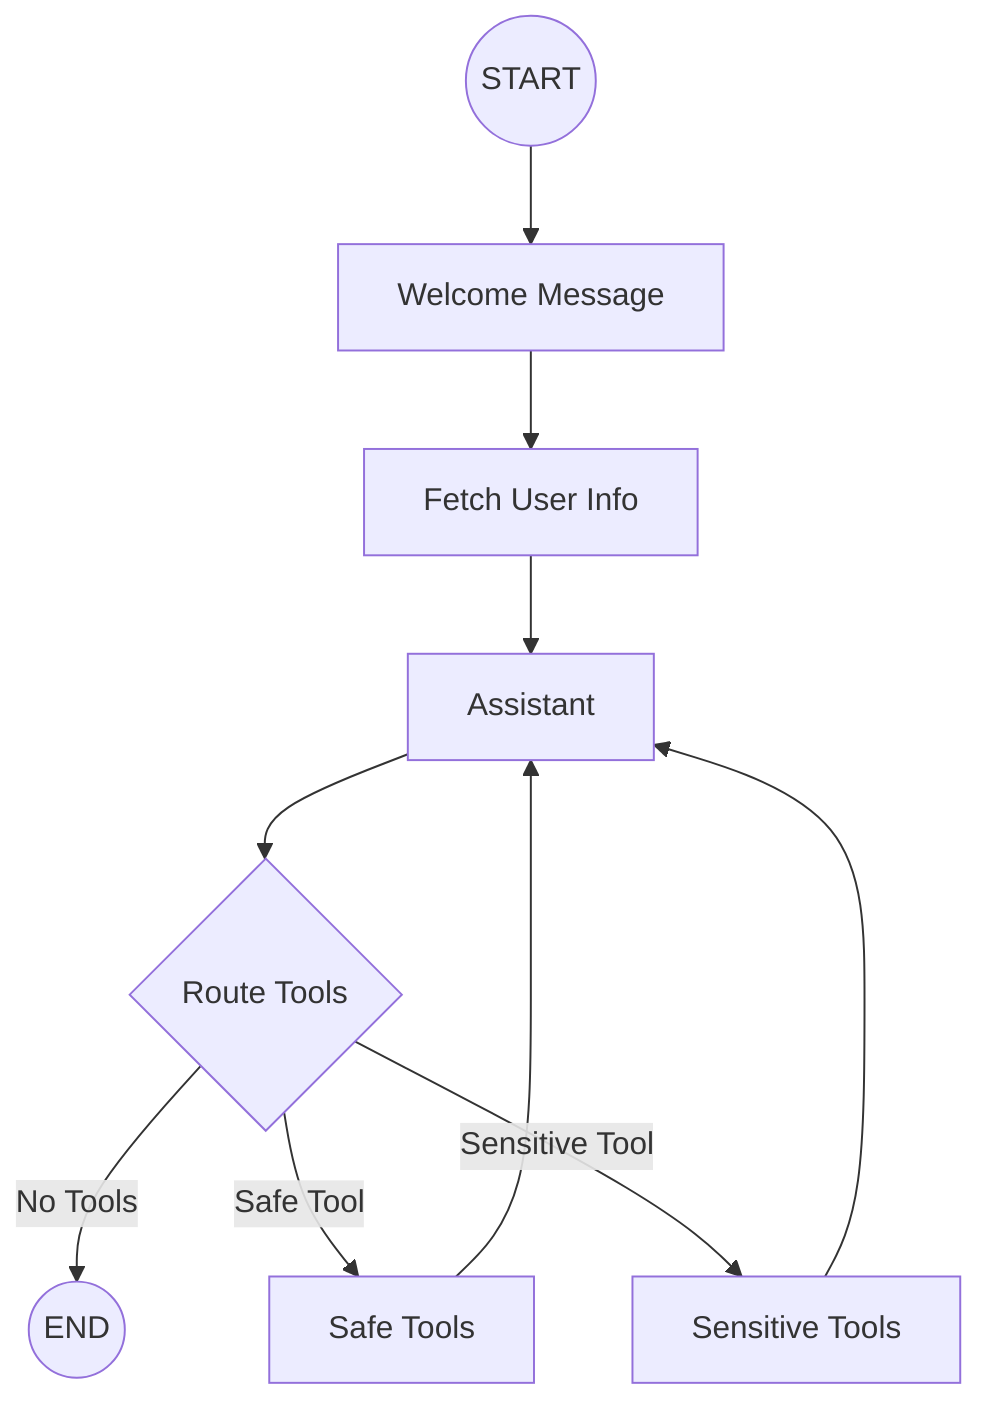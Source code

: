 graph TD
    Start((START)) --> Welcome[Welcome Message]
    Welcome --> FetchUser[Fetch User Info]
    FetchUser --> Assistant[Assistant]
    Assistant --> Router{Route Tools}
    Router -->|No Tools| End((END))
    Router -->|Safe Tool| SafeTools[Safe Tools]
    Router -->|Sensitive Tool| SensitiveTools[Sensitive Tools]
    SafeTools --> Assistant
    SensitiveTools --> Assistant
